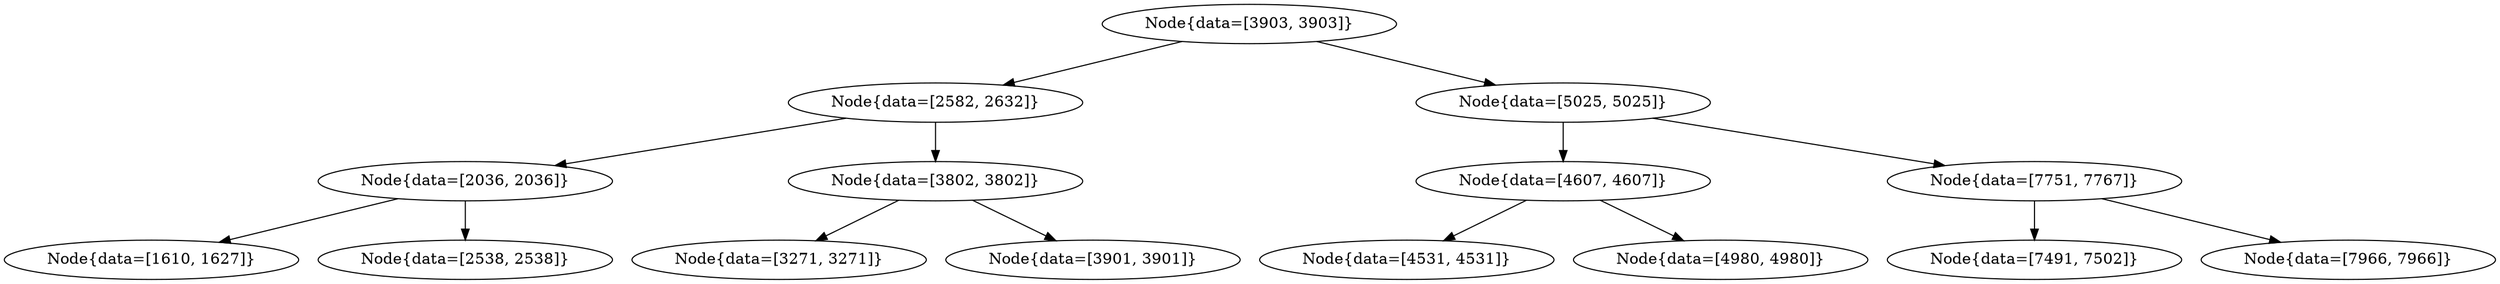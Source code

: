 digraph G{
797657283 [label="Node{data=[3903, 3903]}"]
797657283 -> 720575162
720575162 [label="Node{data=[2582, 2632]}"]
720575162 -> 1747815853
1747815853 [label="Node{data=[2036, 2036]}"]
1747815853 -> 451667801
451667801 [label="Node{data=[1610, 1627]}"]
1747815853 -> 1876130199
1876130199 [label="Node{data=[2538, 2538]}"]
720575162 -> 1573357597
1573357597 [label="Node{data=[3802, 3802]}"]
1573357597 -> 1493382893
1493382893 [label="Node{data=[3271, 3271]}"]
1573357597 -> 479708091
479708091 [label="Node{data=[3901, 3901]}"]
797657283 -> 1761353343
1761353343 [label="Node{data=[5025, 5025]}"]
1761353343 -> 161149981
161149981 [label="Node{data=[4607, 4607]}"]
161149981 -> 1231949725
1231949725 [label="Node{data=[4531, 4531]}"]
161149981 -> 1799784208
1799784208 [label="Node{data=[4980, 4980]}"]
1761353343 -> 1673618401
1673618401 [label="Node{data=[7751, 7767]}"]
1673618401 -> 1034246552
1034246552 [label="Node{data=[7491, 7502]}"]
1673618401 -> 68074326
68074326 [label="Node{data=[7966, 7966]}"]
}
